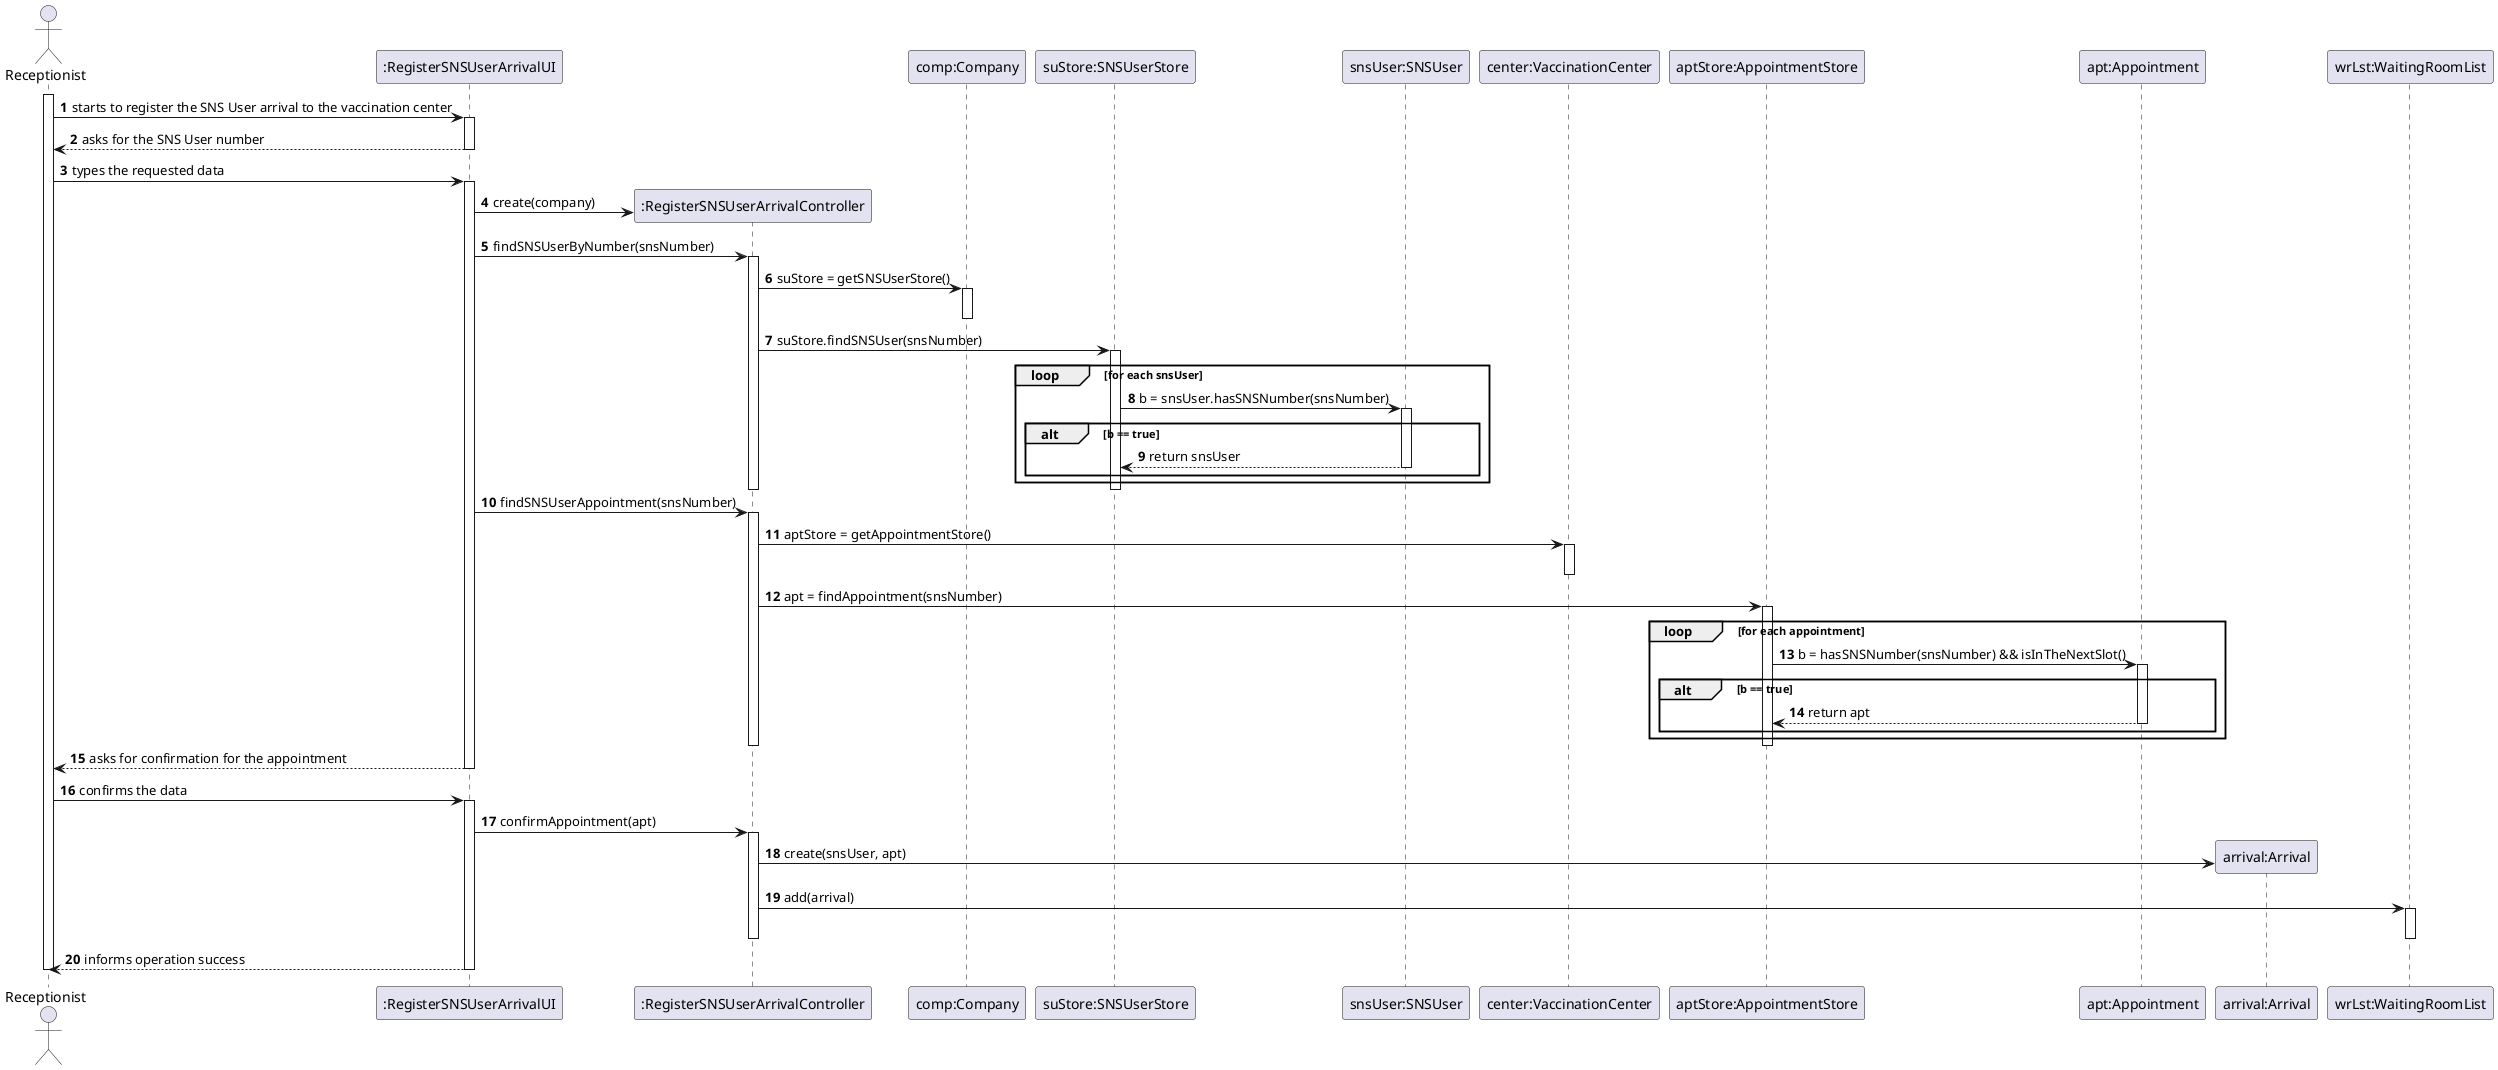 @startuml
autonumber

actor "Receptionist" as RECEPT

participant ":RegisterSNSUserArrivalUI" as UI
participant ":RegisterSNSUserArrivalController" as CTRL
participant "comp:Company" as COMP
participant "suStore:SNSUserStore" as SUSTORE
participant "snsUser:SNSUser" as SNSUSER
participant "center:VaccinationCenter" as CENTER
participant "aptStore:AppointmentStore" as APTSTORE
participant "apt:Appointment" as APT
participant "arrival:Arrival" as ARRIVAL
participant "wrLst:WaitingRoomList" as WRLST

activate RECEPT
  RECEPT -> UI : starts to register the SNS User arrival to the vaccination center
  activate UI
  
  RECEPT <-- UI : asks for the SNS User number
  deactivate UI

  RECEPT -> UI : types the requested data
  activate UI
  
  ' RECEPT <-- UI : asks to select the vaccination center
  ' deactivate UI

  ' RECEPT -> UI : selects the vaccination center
  ' activate UI
    
    UI -> CTRL** : create(company)

    UI -> CTRL : findSNSUserByNumber(snsNumber)
    activate CTRL

      CTRL -> COMP : suStore = getSNSUserStore()
      activate COMP
      deactivate COMP

      CTRL -> SUSTORE : suStore.findSNSUser(snsNumber)
      activate SUSTORE
        loop for each snsUser
          SUSTORE -> SNSUSER : b = snsUser.hasSNSNumber(snsNumber)
          activate SNSUSER
          alt b == true
            SUSTORE <-- SNSUSER : return snsUser
            deactivate SNSUSER
          end
        end
      deactivate SUSTORE

    deactivate CTRL

    UI -> CTRL : findSNSUserAppointment(snsNumber)
    activate CTRL

      CTRL -> CENTER : aptStore = getAppointmentStore()
      activate CENTER
      deactivate CENTER

      CTRL -> APTSTORE : apt = findAppointment(snsNumber)
      activate APTSTORE

        loop for each appointment
          APTSTORE -> APT : b = hasSNSNumber(snsNumber) && isInTheNextSlot()
          activate APT
          alt b == true
            APTSTORE <-- APT : return apt
            deactivate APT
          end
        end

      deactivate APTSTORE

    deactivate CTRL
  
  RECEPT <-- UI : asks for confirmation for the appointment
  deactivate UI

  RECEPT -> UI : confirms the data
  activate UI

    UI -> CTRL : confirmAppointment(apt)
    activate CTRL
      CTRL -> ARRIVAL** : create(snsUser, apt)

      CTRL -> WRLST : add(arrival)
      activate WRLST
      deactivate WRLST

    deactivate CTRL

  RECEPT <-- UI : informs operation success
  deactivate UI

deactivate RECEPT

@enduml